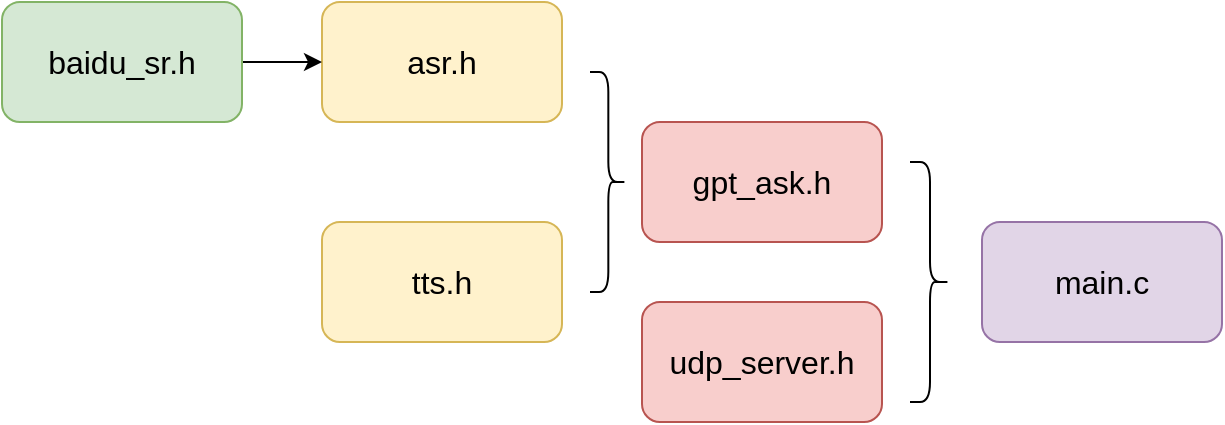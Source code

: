 <mxfile version="24.3.1" type="device" pages="3">
  <diagram name="第 1 页" id="BlOCrIeywGgWwCpVofDG">
    <mxGraphModel dx="1042" dy="569" grid="1" gridSize="10" guides="1" tooltips="1" connect="1" arrows="1" fold="1" page="1" pageScale="1" pageWidth="827" pageHeight="1169" math="0" shadow="0">
      <root>
        <mxCell id="0" />
        <mxCell id="1" parent="0" />
        <mxCell id="yodteuJGOrMhOW1wi2sC-1" value="asr.h" style="rounded=1;whiteSpace=wrap;html=1;fillColor=#fff2cc;strokeColor=#d6b656;fontSize=16;" parent="1" vertex="1">
          <mxGeometry x="280" y="220" width="120" height="60" as="geometry" />
        </mxCell>
        <mxCell id="yodteuJGOrMhOW1wi2sC-2" value="tts.h" style="rounded=1;whiteSpace=wrap;html=1;fillColor=#fff2cc;strokeColor=#d6b656;fontSize=16;" parent="1" vertex="1">
          <mxGeometry x="280" y="330" width="120" height="60" as="geometry" />
        </mxCell>
        <mxCell id="yodteuJGOrMhOW1wi2sC-14" style="edgeStyle=orthogonalEdgeStyle;rounded=0;orthogonalLoop=1;jettySize=auto;html=1;exitX=1;exitY=0.5;exitDx=0;exitDy=0;" parent="1" source="yodteuJGOrMhOW1wi2sC-3" target="yodteuJGOrMhOW1wi2sC-1" edge="1">
          <mxGeometry relative="1" as="geometry" />
        </mxCell>
        <mxCell id="yodteuJGOrMhOW1wi2sC-3" value="baidu_sr.h" style="rounded=1;whiteSpace=wrap;html=1;fillColor=#d5e8d4;strokeColor=#82b366;fontSize=16;" parent="1" vertex="1">
          <mxGeometry x="120" y="220" width="120" height="60" as="geometry" />
        </mxCell>
        <mxCell id="yodteuJGOrMhOW1wi2sC-6" value="gpt_ask.h" style="rounded=1;whiteSpace=wrap;html=1;fillColor=#f8cecc;strokeColor=#b85450;fontSize=16;" parent="1" vertex="1">
          <mxGeometry x="440" y="280" width="120" height="60" as="geometry" />
        </mxCell>
        <mxCell id="yodteuJGOrMhOW1wi2sC-8" value="udp_server.h" style="rounded=1;whiteSpace=wrap;html=1;fillColor=#f8cecc;strokeColor=#b85450;fontSize=16;" parent="1" vertex="1">
          <mxGeometry x="440" y="370" width="120" height="60" as="geometry" />
        </mxCell>
        <mxCell id="yodteuJGOrMhOW1wi2sC-12" value="" style="shape=curlyBracket;whiteSpace=wrap;html=1;rounded=1;flipH=1;labelPosition=right;verticalLabelPosition=middle;align=left;verticalAlign=middle;fontSize=16;" parent="1" vertex="1">
          <mxGeometry x="574" y="300" width="20" height="120" as="geometry" />
        </mxCell>
        <mxCell id="yodteuJGOrMhOW1wi2sC-13" value="main.c" style="rounded=1;whiteSpace=wrap;html=1;fillColor=#e1d5e7;strokeColor=#9673a6;fontSize=16;" parent="1" vertex="1">
          <mxGeometry x="610" y="330" width="120" height="60" as="geometry" />
        </mxCell>
        <mxCell id="yodteuJGOrMhOW1wi2sC-15" value="" style="shape=curlyBracket;whiteSpace=wrap;html=1;rounded=1;flipH=1;labelPosition=right;verticalLabelPosition=middle;align=left;verticalAlign=middle;fontSize=16;" parent="1" vertex="1">
          <mxGeometry x="414" y="255" width="18.33" height="110" as="geometry" />
        </mxCell>
      </root>
    </mxGraphModel>
  </diagram>
  <diagram id="yloFvvJqO0NpU87VrGpy" name="第 2 页">
    <mxGraphModel dx="1489" dy="813" grid="1" gridSize="10" guides="1" tooltips="1" connect="1" arrows="1" fold="1" page="1" pageScale="1" pageWidth="827" pageHeight="1169" math="0" shadow="0">
      <root>
        <mxCell id="0" />
        <mxCell id="1" parent="0" />
        <mxCell id="AeTc2pgTVfgLZNeBHgTJ-8" value="" style="rounded=1;whiteSpace=wrap;html=1;dashed=1;fillColor=#f5f5f5;fontColor=#333333;strokeColor=#666666;" vertex="1" parent="1">
          <mxGeometry x="79" y="524" width="440" height="267" as="geometry" />
        </mxCell>
        <mxCell id="AeTc2pgTVfgLZNeBHgTJ-33" value="" style="rounded=1;whiteSpace=wrap;html=1;fillColor=#f5f5f5;dashed=1;fontColor=#333333;strokeColor=#666666;" vertex="1" parent="1">
          <mxGeometry x="125" y="352" width="348" height="120" as="geometry" />
        </mxCell>
        <mxCell id="AeTc2pgTVfgLZNeBHgTJ-15" style="edgeStyle=orthogonalEdgeStyle;rounded=0;orthogonalLoop=1;jettySize=auto;html=1;exitX=0.5;exitY=1;exitDx=0;exitDy=0;" edge="1" parent="1" source="sJQgQG_UXgzRve9LyXlZ-12" target="AeTc2pgTVfgLZNeBHgTJ-10">
          <mxGeometry relative="1" as="geometry" />
        </mxCell>
        <mxCell id="AeTc2pgTVfgLZNeBHgTJ-16" value="&lt;font style=&quot;font-size: 16px;&quot;&gt;raw binary bit-stream&lt;/font&gt;" style="edgeLabel;html=1;align=center;verticalAlign=middle;resizable=0;points=[];labelBackgroundColor=none;" vertex="1" connectable="0" parent="AeTc2pgTVfgLZNeBHgTJ-15">
          <mxGeometry x="-0.186" y="-3" relative="1" as="geometry">
            <mxPoint x="-85" y="-1" as="offset" />
          </mxGeometry>
        </mxCell>
        <mxCell id="sJQgQG_UXgzRve9LyXlZ-12" value="Audio Input" style="ellipse;whiteSpace=wrap;html=1;aspect=fixed;fontSize=18;fillColor=#ffe6cc;strokeColor=#d79b00;" vertex="1" parent="1">
          <mxGeometry x="351" y="374" width="80" height="80" as="geometry" />
        </mxCell>
        <mxCell id="AeTc2pgTVfgLZNeBHgTJ-36" style="edgeStyle=orthogonalEdgeStyle;rounded=0;orthogonalLoop=1;jettySize=auto;html=1;exitX=0.25;exitY=1;exitDx=0;exitDy=0;entryX=0.75;entryY=0;entryDx=0;entryDy=0;" edge="1" parent="1" source="AeTc2pgTVfgLZNeBHgTJ-9" target="AeTc2pgTVfgLZNeBHgTJ-31">
          <mxGeometry relative="1" as="geometry" />
        </mxCell>
        <mxCell id="AeTc2pgTVfgLZNeBHgTJ-39" value="&lt;font style=&quot;font-size: 16px;&quot;&gt;question&lt;/font&gt;" style="edgeLabel;html=1;align=center;verticalAlign=middle;resizable=0;points=[];" vertex="1" connectable="0" parent="AeTc2pgTVfgLZNeBHgTJ-36">
          <mxGeometry x="0.167" y="1" relative="1" as="geometry">
            <mxPoint x="37" y="1" as="offset" />
          </mxGeometry>
        </mxCell>
        <mxCell id="AeTc2pgTVfgLZNeBHgTJ-9" value="http client" style="rounded=1;whiteSpace=wrap;html=1;fontSize=16;fillColor=#e1d5e7;strokeColor=#9673a6;" vertex="1" parent="1">
          <mxGeometry x="311" y="691" width="160" height="80" as="geometry" />
        </mxCell>
        <mxCell id="AeTc2pgTVfgLZNeBHgTJ-20" style="edgeStyle=orthogonalEdgeStyle;rounded=0;orthogonalLoop=1;jettySize=auto;html=1;exitX=1;exitY=0.25;exitDx=0;exitDy=0;entryX=0;entryY=0.25;entryDx=0;entryDy=0;" edge="1" parent="1" source="AeTc2pgTVfgLZNeBHgTJ-10" target="AeTc2pgTVfgLZNeBHgTJ-17">
          <mxGeometry relative="1" as="geometry" />
        </mxCell>
        <mxCell id="AeTc2pgTVfgLZNeBHgTJ-21" value="&lt;font style=&quot;font-size: 16px;&quot;&gt;raw audio chunk&lt;/font&gt;" style="edgeLabel;html=1;align=center;verticalAlign=middle;resizable=0;points=[];labelBackgroundColor=none;" vertex="1" connectable="0" parent="AeTc2pgTVfgLZNeBHgTJ-20">
          <mxGeometry x="-0.019" y="-2" relative="1" as="geometry">
            <mxPoint x="-9" y="-18" as="offset" />
          </mxGeometry>
        </mxCell>
        <mxCell id="AeTc2pgTVfgLZNeBHgTJ-29" style="edgeStyle=orthogonalEdgeStyle;rounded=0;orthogonalLoop=1;jettySize=auto;html=1;exitX=0.5;exitY=1;exitDx=0;exitDy=0;entryX=0.5;entryY=0;entryDx=0;entryDy=0;" edge="1" parent="1" source="AeTc2pgTVfgLZNeBHgTJ-10" target="AeTc2pgTVfgLZNeBHgTJ-9">
          <mxGeometry relative="1" as="geometry" />
        </mxCell>
        <mxCell id="AeTc2pgTVfgLZNeBHgTJ-30" value="&lt;font style=&quot;font-size: 16px;&quot;&gt;question text&lt;/font&gt;" style="edgeLabel;html=1;align=center;verticalAlign=middle;resizable=0;points=[];labelBackgroundColor=none;" vertex="1" connectable="0" parent="AeTc2pgTVfgLZNeBHgTJ-29">
          <mxGeometry x="-0.03" y="3" relative="1" as="geometry">
            <mxPoint x="46" as="offset" />
          </mxGeometry>
        </mxCell>
        <mxCell id="AeTc2pgTVfgLZNeBHgTJ-10" value="http stream" style="rounded=1;whiteSpace=wrap;html=1;fontSize=16;fillColor=#f8cecc;strokeColor=#b85450;" vertex="1" parent="1">
          <mxGeometry x="311" y="564" width="160" height="80" as="geometry" />
        </mxCell>
        <mxCell id="AeTc2pgTVfgLZNeBHgTJ-42" style="edgeStyle=orthogonalEdgeStyle;rounded=0;orthogonalLoop=1;jettySize=auto;html=1;exitX=0.5;exitY=0;exitDx=0;exitDy=0;entryX=0.5;entryY=1;entryDx=0;entryDy=0;" edge="1" parent="1" source="AeTc2pgTVfgLZNeBHgTJ-11" target="AeTc2pgTVfgLZNeBHgTJ-41">
          <mxGeometry relative="1" as="geometry" />
        </mxCell>
        <mxCell id="AeTc2pgTVfgLZNeBHgTJ-43" value="&lt;font style=&quot;font-size: 16px;&quot;&gt;response chunk&lt;/font&gt;" style="edgeLabel;html=1;align=center;verticalAlign=middle;resizable=0;points=[];labelBackgroundColor=none;" vertex="1" connectable="0" parent="AeTc2pgTVfgLZNeBHgTJ-42">
          <mxGeometry x="-0.061" y="1" relative="1" as="geometry">
            <mxPoint x="-63" as="offset" />
          </mxGeometry>
        </mxCell>
        <mxCell id="AeTc2pgTVfgLZNeBHgTJ-11" value="text queue" style="rounded=1;whiteSpace=wrap;html=1;fontSize=16;fillColor=#d5e8d4;strokeColor=#82b366;" vertex="1" parent="1">
          <mxGeometry x="131" y="691" width="160" height="80" as="geometry" />
        </mxCell>
        <mxCell id="AeTc2pgTVfgLZNeBHgTJ-22" style="edgeStyle=orthogonalEdgeStyle;rounded=0;orthogonalLoop=1;jettySize=auto;html=1;exitX=0;exitY=0.75;exitDx=0;exitDy=0;entryX=1;entryY=0.75;entryDx=0;entryDy=0;" edge="1" parent="1" source="AeTc2pgTVfgLZNeBHgTJ-17" target="AeTc2pgTVfgLZNeBHgTJ-10">
          <mxGeometry relative="1" as="geometry" />
        </mxCell>
        <mxCell id="AeTc2pgTVfgLZNeBHgTJ-23" value="question text" style="edgeLabel;html=1;align=center;verticalAlign=middle;resizable=0;points=[];fontSize=17;labelBackgroundColor=none;" vertex="1" connectable="0" parent="AeTc2pgTVfgLZNeBHgTJ-22">
          <mxGeometry x="0.09" relative="1" as="geometry">
            <mxPoint y="-15" as="offset" />
          </mxGeometry>
        </mxCell>
        <mxCell id="AeTc2pgTVfgLZNeBHgTJ-17" value="Baidu ASR" style="rounded=0;whiteSpace=wrap;html=1;strokeWidth=1;fontSize=18;fillColor=#fad7ac;strokeColor=#b46504;" vertex="1" parent="1">
          <mxGeometry x="619" y="564" width="160" height="80" as="geometry" />
        </mxCell>
        <mxCell id="AeTc2pgTVfgLZNeBHgTJ-38" style="edgeStyle=orthogonalEdgeStyle;rounded=0;orthogonalLoop=1;jettySize=auto;html=1;exitX=0.25;exitY=0;exitDx=0;exitDy=0;entryX=0.75;entryY=1;entryDx=0;entryDy=0;" edge="1" parent="1" source="AeTc2pgTVfgLZNeBHgTJ-31" target="AeTc2pgTVfgLZNeBHgTJ-11">
          <mxGeometry relative="1" as="geometry" />
        </mxCell>
        <mxCell id="AeTc2pgTVfgLZNeBHgTJ-40" value="&lt;font style=&quot;font-size: 17px;&quot;&gt;response chunk&lt;/font&gt;" style="edgeLabel;html=1;align=center;verticalAlign=middle;resizable=0;points=[];" vertex="1" connectable="0" parent="AeTc2pgTVfgLZNeBHgTJ-38">
          <mxGeometry x="-0.154" relative="1" as="geometry">
            <mxPoint x="-65" y="4" as="offset" />
          </mxGeometry>
        </mxCell>
        <mxCell id="AeTc2pgTVfgLZNeBHgTJ-31" value="&lt;span style=&quot;color: rgb(48, 53, 64); font-family: -apple-system, BlinkMacSystemFont, &amp;quot;SF Pro SC&amp;quot;, &amp;quot;SF Pro Text&amp;quot;, &amp;quot;Helvetica Neue&amp;quot;, Helvetica, &amp;quot;PingFang SC&amp;quot;, &amp;quot;Segoe UI&amp;quot;, Roboto, &amp;quot;Hiragino Sans GB&amp;quot;, Arial, &amp;quot;microsoft yahei ui&amp;quot;, &amp;quot;Microsoft YaHei&amp;quot;, SimSun, sans-serif; text-align: left;&quot;&gt;&lt;font style=&quot;font-size: 18px;&quot;&gt;Baidu ERNIE Model&lt;/font&gt;&lt;/span&gt;" style="rounded=0;whiteSpace=wrap;html=1;strokeWidth=1;fontSize=18;fillColor=#fff2cc;strokeColor=#d6b656;" vertex="1" parent="1">
          <mxGeometry x="201" y="832" width="200" height="80" as="geometry" />
        </mxCell>
        <mxCell id="AeTc2pgTVfgLZNeBHgTJ-32" value="Audio output" style="ellipse;whiteSpace=wrap;html=1;aspect=fixed;fontSize=18;fillColor=#ffe6cc;strokeColor=#d79b00;" vertex="1" parent="1">
          <mxGeometry x="171" y="374" width="80" height="80" as="geometry" />
        </mxCell>
        <mxCell id="AeTc2pgTVfgLZNeBHgTJ-34" value="&lt;b&gt;ESP32&lt;/b&gt;" style="text;html=1;align=center;verticalAlign=middle;resizable=0;points=[];autosize=1;strokeColor=none;fillColor=none;fontSize=18;" vertex="1" parent="1">
          <mxGeometry x="259" y="524" width="80" height="40" as="geometry" />
        </mxCell>
        <mxCell id="AeTc2pgTVfgLZNeBHgTJ-35" value="&lt;b&gt;ES8388&lt;/b&gt;&lt;div&gt;&lt;b&gt;codec&lt;/b&gt;&lt;/div&gt;" style="text;html=1;align=center;verticalAlign=middle;resizable=0;points=[];autosize=1;strokeColor=none;fillColor=none;fontSize=18;" vertex="1" parent="1">
          <mxGeometry x="254" y="384" width="90" height="60" as="geometry" />
        </mxCell>
        <mxCell id="AeTc2pgTVfgLZNeBHgTJ-52" style="edgeStyle=orthogonalEdgeStyle;rounded=0;orthogonalLoop=1;jettySize=auto;html=1;exitX=0.5;exitY=0;exitDx=0;exitDy=0;entryX=0.5;entryY=1;entryDx=0;entryDy=0;" edge="1" parent="1" source="AeTc2pgTVfgLZNeBHgTJ-41" target="AeTc2pgTVfgLZNeBHgTJ-32">
          <mxGeometry relative="1" as="geometry" />
        </mxCell>
        <mxCell id="AeTc2pgTVfgLZNeBHgTJ-41" value="esp text to speech" style="rounded=1;whiteSpace=wrap;html=1;fontSize=16;fillColor=#dae8fc;strokeColor=#6c8ebf;" vertex="1" parent="1">
          <mxGeometry x="131" y="562" width="160" height="80" as="geometry" />
        </mxCell>
        <mxCell id="AeTc2pgTVfgLZNeBHgTJ-50" style="edgeStyle=orthogonalEdgeStyle;rounded=0;orthogonalLoop=1;jettySize=auto;html=1;exitX=0.5;exitY=1;exitDx=0;exitDy=0;" edge="1" parent="1" source="AeTc2pgTVfgLZNeBHgTJ-45" target="sJQgQG_UXgzRve9LyXlZ-12">
          <mxGeometry relative="1" as="geometry" />
        </mxCell>
        <mxCell id="AeTc2pgTVfgLZNeBHgTJ-53" value="analog audio data" style="edgeLabel;html=1;align=center;verticalAlign=middle;resizable=0;points=[];fontSize=16;labelBackgroundColor=none;" vertex="1" connectable="0" parent="AeTc2pgTVfgLZNeBHgTJ-50">
          <mxGeometry x="-0.2" relative="1" as="geometry">
            <mxPoint x="-90" y="-7" as="offset" />
          </mxGeometry>
        </mxCell>
        <mxCell id="AeTc2pgTVfgLZNeBHgTJ-45" value="MIC" style="verticalLabelPosition=middle;verticalAlign=middle;html=1;shape=trapezoid;perimeter=trapezoidPerimeter;whiteSpace=wrap;size=0.23;arcSize=10;flipV=1;labelPosition=center;align=center;fontSize=16;" vertex="1" parent="1">
          <mxGeometry x="357.5" y="281.8" width="67" height="40.2" as="geometry" />
        </mxCell>
        <mxCell id="AeTc2pgTVfgLZNeBHgTJ-46" value="SPK" style="verticalLabelPosition=middle;verticalAlign=middle;html=1;shape=trapezoid;perimeter=trapezoidPerimeter;whiteSpace=wrap;size=0.23;arcSize=10;flipV=1;labelPosition=center;align=center;fontSize=16;" vertex="1" parent="1">
          <mxGeometry x="177.5" y="281.8" width="67" height="40.2" as="geometry" />
        </mxCell>
        <mxCell id="AeTc2pgTVfgLZNeBHgTJ-54" style="edgeStyle=orthogonalEdgeStyle;rounded=0;orthogonalLoop=1;jettySize=auto;html=1;exitX=0.5;exitY=0;exitDx=0;exitDy=0;entryX=0.5;entryY=0.025;entryDx=0;entryDy=0;entryPerimeter=0;" edge="1" parent="1" source="AeTc2pgTVfgLZNeBHgTJ-32" target="AeTc2pgTVfgLZNeBHgTJ-46">
          <mxGeometry relative="1" as="geometry" />
        </mxCell>
      </root>
    </mxGraphModel>
  </diagram>
  <diagram id="6YZsu0WB5rx0m0pow-Nz" name="第 3 页">
    <mxGraphModel dx="1042" dy="569" grid="1" gridSize="10" guides="1" tooltips="1" connect="1" arrows="1" fold="1" page="1" pageScale="1" pageWidth="827" pageHeight="1169" math="0" shadow="0">
      <root>
        <mxCell id="0" />
        <mxCell id="1" parent="0" />
        <mxCell id="q1Sqx1bu3SU6mjn22Mws-9" value="" style="rounded=1;whiteSpace=wrap;html=1;fillColor=#f5f5f5;fontColor=#333333;strokeColor=#666666;dashed=1;" vertex="1" parent="1">
          <mxGeometry x="164" y="180" width="500" height="270" as="geometry" />
        </mxCell>
        <mxCell id="q1Sqx1bu3SU6mjn22Mws-6" style="edgeStyle=orthogonalEdgeStyle;rounded=0;orthogonalLoop=1;jettySize=auto;html=1;exitX=0;exitY=0.75;exitDx=0;exitDy=0;entryX=1;entryY=0.75;entryDx=0;entryDy=0;" edge="1" parent="1" source="q1Sqx1bu3SU6mjn22Mws-1" target="q1Sqx1bu3SU6mjn22Mws-4">
          <mxGeometry relative="1" as="geometry" />
        </mxCell>
        <mxCell id="q1Sqx1bu3SU6mjn22Mws-8" value="1). Send Audio&lt;div style=&quot;font-size: 16px;&quot;&gt;2). Send None&lt;/div&gt;&lt;div style=&quot;font-size: 16px;&quot;&gt;3). no response&lt;/div&gt;" style="edgeLabel;html=1;align=left;verticalAlign=middle;resizable=0;points=[];fontSize=16;labelBackgroundColor=none;" vertex="1" connectable="0" parent="q1Sqx1bu3SU6mjn22Mws-6">
          <mxGeometry x="0.097" y="1" relative="1" as="geometry">
            <mxPoint x="-42" y="40" as="offset" />
          </mxGeometry>
        </mxCell>
        <mxCell id="q1Sqx1bu3SU6mjn22Mws-1" value="ESP UDP&lt;div style=&quot;font-size: 16px;&quot;&gt;Server&lt;/div&gt;" style="rounded=1;whiteSpace=wrap;html=1;fontSize=16;fillColor=#dae8fc;strokeColor=#6c8ebf;" vertex="1" parent="1">
          <mxGeometry x="530" y="280" width="100" height="100" as="geometry" />
        </mxCell>
        <mxCell id="q1Sqx1bu3SU6mjn22Mws-5" style="edgeStyle=orthogonalEdgeStyle;rounded=0;orthogonalLoop=1;jettySize=auto;html=1;exitX=1;exitY=0.25;exitDx=0;exitDy=0;entryX=0;entryY=0.25;entryDx=0;entryDy=0;" edge="1" parent="1" source="q1Sqx1bu3SU6mjn22Mws-4" target="q1Sqx1bu3SU6mjn22Mws-1">
          <mxGeometry relative="1" as="geometry" />
        </mxCell>
        <mxCell id="q1Sqx1bu3SU6mjn22Mws-7" value="&lt;font style=&quot;font-size: 16px;&quot;&gt;Send&amp;nbsp; Audio&lt;/font&gt;" style="edgeLabel;html=1;align=center;verticalAlign=middle;resizable=0;points=[];labelBackgroundColor=none;" vertex="1" connectable="0" parent="q1Sqx1bu3SU6mjn22Mws-5">
          <mxGeometry x="-0.315" y="2" relative="1" as="geometry">
            <mxPoint x="31" y="-13" as="offset" />
          </mxGeometry>
        </mxCell>
        <mxCell id="q1Sqx1bu3SU6mjn22Mws-4" value="Mobile UDP&lt;div style=&quot;font-size: 16px;&quot;&gt;Client&lt;/div&gt;" style="rounded=1;whiteSpace=wrap;html=1;fontSize=16;fillColor=#d5e8d4;strokeColor=#82b366;" vertex="1" parent="1">
          <mxGeometry x="200" y="280" width="100" height="100" as="geometry" />
        </mxCell>
        <mxCell id="q1Sqx1bu3SU6mjn22Mws-11" value="&lt;span style=&quot;color: rgb(17, 17, 17); font-family: &amp;quot;Microsoft YaHei&amp;quot;, Arial, Helvetica, sans-serif; font-size: 20px; text-align: left;&quot;&gt;&lt;b&gt;in LAN&lt;/b&gt;&lt;/span&gt;&lt;div&gt;&lt;span style=&quot;color: rgb(17, 17, 17); font-family: &amp;quot;Microsoft YaHei&amp;quot;, Arial, Helvetica, sans-serif; font-size: 20px; text-align: left;&quot;&gt;&lt;b&gt;(Local Area Network)&lt;/b&gt;&lt;/span&gt;&lt;/div&gt;" style="text;html=1;align=center;verticalAlign=middle;whiteSpace=wrap;rounded=0;labelBackgroundColor=none;" vertex="1" parent="1">
          <mxGeometry x="219" y="210" width="390" height="30" as="geometry" />
        </mxCell>
        <mxCell id="Qlr9PPjQJ6IkOLI_Aeko-1" value="Audio&lt;div style=&quot;font-size: 16px;&quot;&gt;IO&lt;/div&gt;" style="ellipse;whiteSpace=wrap;html=1;aspect=fixed;fillColor=#f5f5f5;fontColor=#333333;strokeColor=#666666;fontSize=16;" vertex="1" parent="1">
          <mxGeometry x="30" y="287.5" width="85" height="85" as="geometry" />
        </mxCell>
        <mxCell id="Qlr9PPjQJ6IkOLI_Aeko-2" value="Audio&lt;div style=&quot;font-size: 16px;&quot;&gt;IO&lt;/div&gt;" style="ellipse;whiteSpace=wrap;html=1;aspect=fixed;fillColor=#f5f5f5;fontColor=#333333;strokeColor=#666666;fontSize=16;" vertex="1" parent="1">
          <mxGeometry x="710" y="285" width="90" height="90" as="geometry" />
        </mxCell>
        <mxCell id="Qlr9PPjQJ6IkOLI_Aeko-5" value="" style="endArrow=classic;startArrow=classic;html=1;rounded=0;exitX=0;exitY=0.5;exitDx=0;exitDy=0;entryX=1;entryY=0.5;entryDx=0;entryDy=0;" edge="1" parent="1" source="q1Sqx1bu3SU6mjn22Mws-4" target="Qlr9PPjQJ6IkOLI_Aeko-1">
          <mxGeometry width="50" height="50" relative="1" as="geometry">
            <mxPoint x="375" y="305" as="sourcePoint" />
            <mxPoint x="95" y="325" as="targetPoint" />
          </mxGeometry>
        </mxCell>
        <mxCell id="Qlr9PPjQJ6IkOLI_Aeko-6" value="" style="endArrow=classic;startArrow=classic;html=1;rounded=0;entryX=0;entryY=0.5;entryDx=0;entryDy=0;exitX=1;exitY=0.5;exitDx=0;exitDy=0;" edge="1" parent="1" source="q1Sqx1bu3SU6mjn22Mws-1" target="Qlr9PPjQJ6IkOLI_Aeko-2">
          <mxGeometry width="50" height="50" relative="1" as="geometry">
            <mxPoint x="390" y="320" as="sourcePoint" />
            <mxPoint x="440" y="270" as="targetPoint" />
          </mxGeometry>
        </mxCell>
      </root>
    </mxGraphModel>
  </diagram>
</mxfile>

